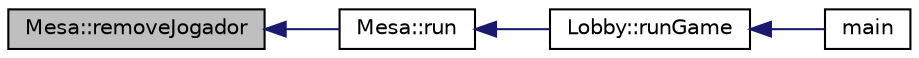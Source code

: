 digraph "Mesa::removeJogador"
{
  edge [fontname="Helvetica",fontsize="10",labelfontname="Helvetica",labelfontsize="10"];
  node [fontname="Helvetica",fontsize="10",shape=record];
  rankdir="LR";
  Node1 [label="Mesa::removeJogador",height=0.2,width=0.4,color="black", fillcolor="grey75", style="filled", fontcolor="black"];
  Node1 -> Node2 [dir="back",color="midnightblue",fontsize="10",style="solid",fontname="Helvetica"];
  Node2 [label="Mesa::run",height=0.2,width=0.4,color="black", fillcolor="white", style="filled",URL="$class_mesa.html#a129bc8199f83880303f1b655eca5d95d",tooltip="Inicia os procedimentos da criação de uma mesa. "];
  Node2 -> Node3 [dir="back",color="midnightblue",fontsize="10",style="solid",fontname="Helvetica"];
  Node3 [label="Lobby::runGame",height=0.2,width=0.4,color="black", fillcolor="white", style="filled",URL="$class_lobby.html#ad2e0ed41f1b35709445d60221d311d98",tooltip="Responsavel por iniciar uma Mesa ou sair do Programa. "];
  Node3 -> Node4 [dir="back",color="midnightblue",fontsize="10",style="solid",fontname="Helvetica"];
  Node4 [label="main",height=0.2,width=0.4,color="black", fillcolor="white", style="filled",URL="$main_8cpp.html#abf9e6b7e6f15df4b525a2e7705ba3089",tooltip="Main. "];
}
